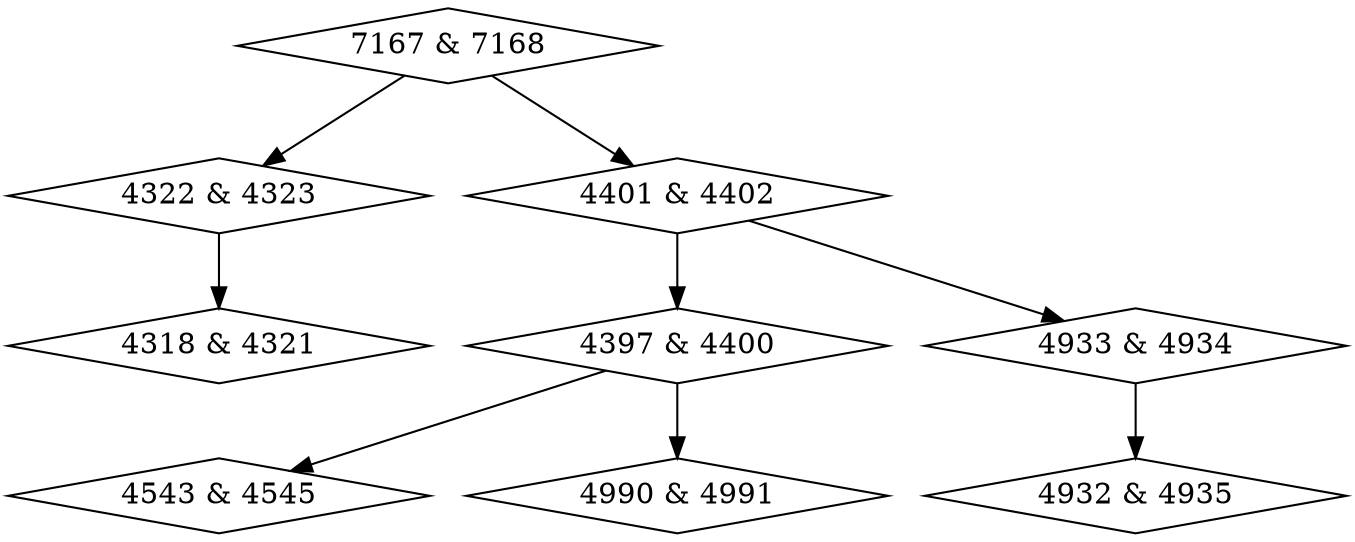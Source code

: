 digraph {
0 [label = "4318 & 4321", shape = diamond];
1 [label = "4322 & 4323", shape = diamond];
2 [label = "4397 & 4400", shape = diamond];
3 [label = "4401 & 4402", shape = diamond];
4 [label = "4543 & 4545", shape = diamond];
5 [label = "4932 & 4935", shape = diamond];
6 [label = "4933 & 4934", shape = diamond];
7 [label = "4990 & 4991", shape = diamond];
8 [label = "7167 & 7168", shape = diamond];
1->0;
2->4;
2->7;
3->2;
3->6;
6->5;
8->1;
8->3;
}
